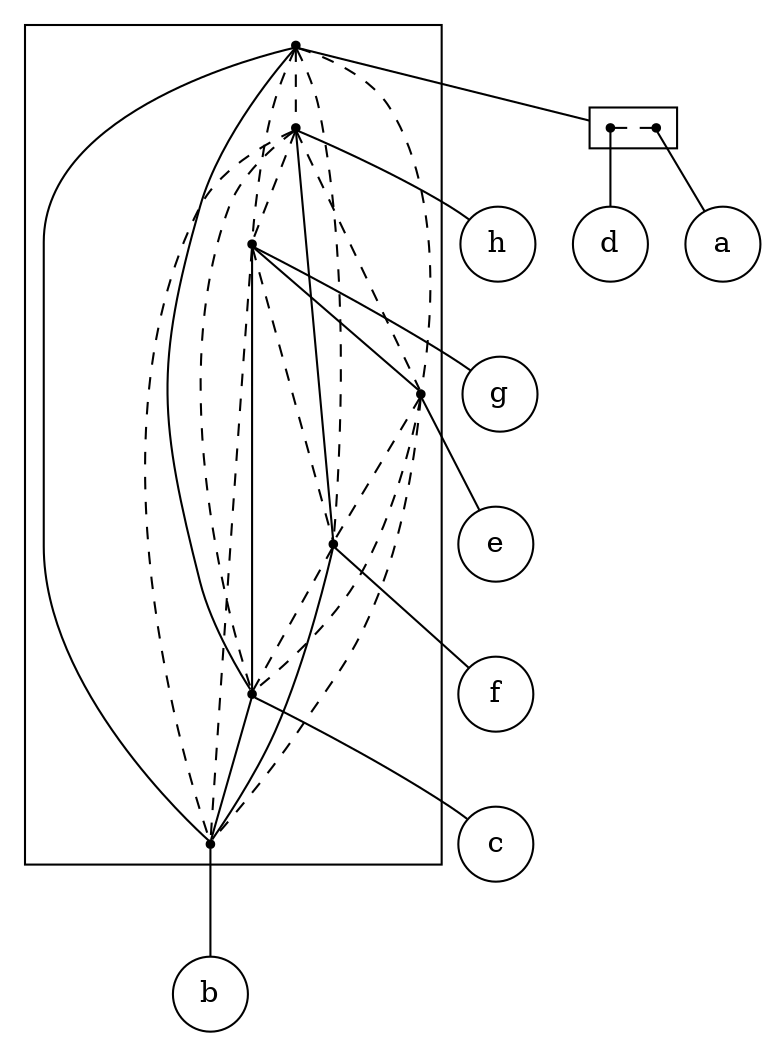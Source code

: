 strict digraph "plain_2-structure" {
compound=true;
fontname=Verdana;
fontsize=12;
newrank=true;
node [shape=circle];
h;
g;
e;
f;
c;
b;
d;
a;
subgraph cluster_cebdfhga {
node [shape=point];
s_da -> s_h  [color=black, style=dashed, arrowhead=none];
s_da -> s_g  [color=black, style=dashed, arrowhead=none];
s_da -> s_e  [color=black, style=dashed, arrowhead=none];
s_da -> s_f  [color=black, style=dashed, arrowhead=none];
s_da -> s_c  [color=black, style=solid, arrowhead=none];
s_da -> s_b  [color=black, style=solid, arrowhead=none];
s_h -> s_g  [color=black, style=dashed, arrowhead=none];
s_h -> s_e  [color=black, style=dashed, arrowhead=none];
s_h -> s_f  [color=black, style=solid, arrowhead=none];
s_h -> s_c  [color=black, style=dashed, arrowhead=none];
s_h -> s_b  [color=black, style=dashed, arrowhead=none];
s_g -> s_e  [color=black, style=solid, arrowhead=none];
s_g -> s_f  [color=black, style=dashed, arrowhead=none];
s_g -> s_c  [color=black, style=solid, arrowhead=none];
s_g -> s_b  [color=black, style=dashed, arrowhead=none];
s_e -> s_f  [color=black, style=dashed, arrowhead=none];
s_e -> s_c  [color=black, style=dashed, arrowhead=none];
s_e -> s_b  [color=black, style=dashed, arrowhead=none];
s_f -> s_c  [color=black, style=dashed, arrowhead=none];
s_f -> s_b  [color=black, style=solid, arrowhead=none];
s_c -> s_b  [color=black, style=solid, arrowhead=none];
}

subgraph cluster_da {
rank=same;
node [shape=point];
s_d -> s_a  [color=black, style=dashed, arrowhead=none];
}

s_da -> s_d  [lhead=cluster_da, arrowhead=none];
s_h -> h  [arrowhead=none];
s_g -> g  [arrowhead=none];
s_e -> e  [arrowhead=none];
s_f -> f  [arrowhead=none];
s_c -> c  [arrowhead=none];
s_b -> b  [arrowhead=none];
s_d -> d  [arrowhead=none];
s_a -> a  [arrowhead=none];
}
